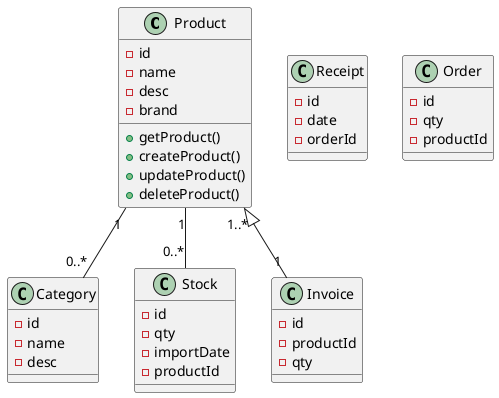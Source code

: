@startuml
'https://plantuml.com/sequence-diagram

class Product {
- id
- name
- desc
- brand

 + getProduct()
 + createProduct()
 + updateProduct()
 + deleteProduct()
}

class Category {
    - id
    - name
    - desc
}

class Stock {
    - id
    - qty
    - importDate
    - productId
}

class Receipt {
    - id
    - date
    - orderId
}

class Invoice {
    - id
    - productId
    - qty
}

class Order {
    - id
    - qty
    - productId
}

Product "1" -- "0..*" Category
Product "1" -- "0..*" Stock
Product "1..*" <|-- "1" Invoice




@enduml